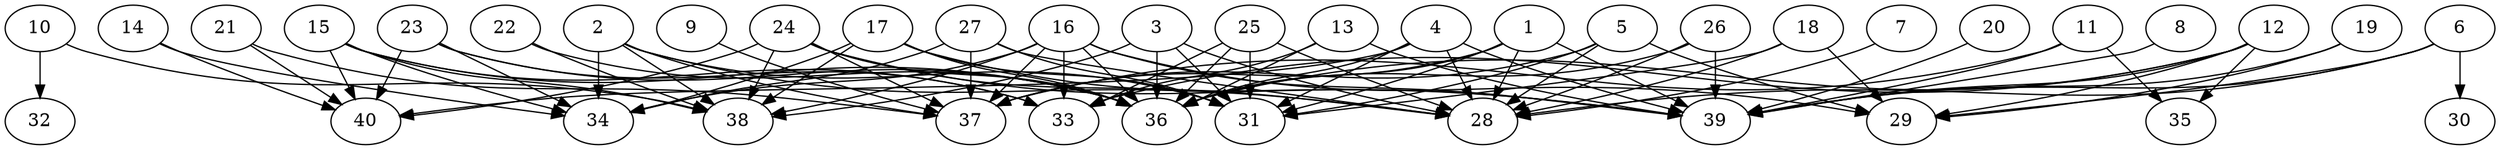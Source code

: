 // DAG automatically generated by daggen at Thu Oct  3 14:06:48 2019
// ./daggen --dot -n 40 --ccr 0.3 --fat 0.9 --regular 0.9 --density 0.5 --mindata 5242880 --maxdata 52428800 
digraph G {
  1 [size="169318400", alpha="0.19", expect_size="50795520"] 
  1 -> 28 [size ="50795520"]
  1 -> 31 [size ="50795520"]
  1 -> 36 [size ="50795520"]
  1 -> 37 [size ="50795520"]
  1 -> 39 [size ="50795520"]
  2 [size="156730027", alpha="0.07", expect_size="47019008"] 
  2 -> 28 [size ="47019008"]
  2 -> 31 [size ="47019008"]
  2 -> 34 [size ="47019008"]
  2 -> 37 [size ="47019008"]
  2 -> 38 [size ="47019008"]
  3 [size="26825387", alpha="0.01", expect_size="8047616"] 
  3 -> 28 [size ="8047616"]
  3 -> 31 [size ="8047616"]
  3 -> 36 [size ="8047616"]
  3 -> 38 [size ="8047616"]
  4 [size="148374187", alpha="0.08", expect_size="44512256"] 
  4 -> 28 [size ="44512256"]
  4 -> 31 [size ="44512256"]
  4 -> 36 [size ="44512256"]
  4 -> 39 [size ="44512256"]
  4 -> 40 [size ="44512256"]
  5 [size="46827520", alpha="0.06", expect_size="14048256"] 
  5 -> 28 [size ="14048256"]
  5 -> 29 [size ="14048256"]
  5 -> 31 [size ="14048256"]
  5 -> 37 [size ="14048256"]
  6 [size="30405973", alpha="0.07", expect_size="9121792"] 
  6 -> 28 [size ="9121792"]
  6 -> 29 [size ="9121792"]
  6 -> 30 [size ="9121792"]
  6 -> 39 [size ="9121792"]
  7 [size="71857493", alpha="0.07", expect_size="21557248"] 
  7 -> 28 [size ="21557248"]
  8 [size="74345813", alpha="0.11", expect_size="22303744"] 
  8 -> 39 [size ="22303744"]
  9 [size="37515947", alpha="0.09", expect_size="11254784"] 
  9 -> 37 [size ="11254784"]
  10 [size="85647360", alpha="0.00", expect_size="25694208"] 
  10 -> 32 [size ="25694208"]
  10 -> 38 [size ="25694208"]
  11 [size="125272747", alpha="0.17", expect_size="37581824"] 
  11 -> 35 [size ="37581824"]
  11 -> 37 [size ="37581824"]
  11 -> 39 [size ="37581824"]
  12 [size="114336427", alpha="0.15", expect_size="34300928"] 
  12 -> 29 [size ="34300928"]
  12 -> 33 [size ="34300928"]
  12 -> 35 [size ="34300928"]
  12 -> 36 [size ="34300928"]
  12 -> 39 [size ="34300928"]
  13 [size="165700267", alpha="0.19", expect_size="49710080"] 
  13 -> 33 [size ="49710080"]
  13 -> 36 [size ="49710080"]
  13 -> 39 [size ="49710080"]
  14 [size="169867947", alpha="0.15", expect_size="50960384"] 
  14 -> 34 [size ="50960384"]
  14 -> 40 [size ="50960384"]
  15 [size="74765653", alpha="0.15", expect_size="22429696"] 
  15 -> 33 [size ="22429696"]
  15 -> 34 [size ="22429696"]
  15 -> 36 [size ="22429696"]
  15 -> 38 [size ="22429696"]
  15 -> 40 [size ="22429696"]
  16 [size="124497920", alpha="0.19", expect_size="37349376"] 
  16 -> 29 [size ="37349376"]
  16 -> 33 [size ="37349376"]
  16 -> 34 [size ="37349376"]
  16 -> 36 [size ="37349376"]
  16 -> 37 [size ="37349376"]
  16 -> 38 [size ="37349376"]
  16 -> 39 [size ="37349376"]
  17 [size="24541867", alpha="0.18", expect_size="7362560"] 
  17 -> 31 [size ="7362560"]
  17 -> 34 [size ="7362560"]
  17 -> 36 [size ="7362560"]
  17 -> 38 [size ="7362560"]
  17 -> 39 [size ="7362560"]
  18 [size="83432107", alpha="0.20", expect_size="25029632"] 
  18 -> 28 [size ="25029632"]
  18 -> 29 [size ="25029632"]
  18 -> 31 [size ="25029632"]
  19 [size="168502613", alpha="0.06", expect_size="50550784"] 
  19 -> 29 [size ="50550784"]
  19 -> 39 [size ="50550784"]
  20 [size="79691093", alpha="0.16", expect_size="23907328"] 
  20 -> 39 [size ="23907328"]
  21 [size="79725227", alpha="0.06", expect_size="23917568"] 
  21 -> 37 [size ="23917568"]
  21 -> 40 [size ="23917568"]
  22 [size="54510933", alpha="0.13", expect_size="16353280"] 
  22 -> 36 [size ="16353280"]
  22 -> 38 [size ="16353280"]
  23 [size="172066133", alpha="0.01", expect_size="51619840"] 
  23 -> 33 [size ="51619840"]
  23 -> 34 [size ="51619840"]
  23 -> 36 [size ="51619840"]
  23 -> 40 [size ="51619840"]
  24 [size="167973547", alpha="0.06", expect_size="50392064"] 
  24 -> 28 [size ="50392064"]
  24 -> 36 [size ="50392064"]
  24 -> 37 [size ="50392064"]
  24 -> 38 [size ="50392064"]
  24 -> 39 [size ="50392064"]
  24 -> 40 [size ="50392064"]
  25 [size="131730773", alpha="0.14", expect_size="39519232"] 
  25 -> 28 [size ="39519232"]
  25 -> 31 [size ="39519232"]
  25 -> 33 [size ="39519232"]
  25 -> 36 [size ="39519232"]
  26 [size="89408853", alpha="0.04", expect_size="26822656"] 
  26 -> 28 [size ="26822656"]
  26 -> 36 [size ="26822656"]
  26 -> 39 [size ="26822656"]
  27 [size="85391360", alpha="0.02", expect_size="25617408"] 
  27 -> 28 [size ="25617408"]
  27 -> 31 [size ="25617408"]
  27 -> 34 [size ="25617408"]
  27 -> 37 [size ="25617408"]
  28 [size="72768853", alpha="0.06", expect_size="21830656"] 
  29 [size="69911893", alpha="0.13", expect_size="20973568"] 
  30 [size="119814827", alpha="0.08", expect_size="35944448"] 
  31 [size="90951680", alpha="0.18", expect_size="27285504"] 
  32 [size="135164587", alpha="0.19", expect_size="40549376"] 
  33 [size="77141333", alpha="0.20", expect_size="23142400"] 
  34 [size="83517440", alpha="0.20", expect_size="25055232"] 
  35 [size="127907840", alpha="0.07", expect_size="38372352"] 
  36 [size="82377387", alpha="0.07", expect_size="24713216"] 
  37 [size="117149013", alpha="0.09", expect_size="35144704"] 
  38 [size="129320960", alpha="0.19", expect_size="38796288"] 
  39 [size="18472960", alpha="0.08", expect_size="5541888"] 
  40 [size="119224320", alpha="0.05", expect_size="35767296"] 
}
